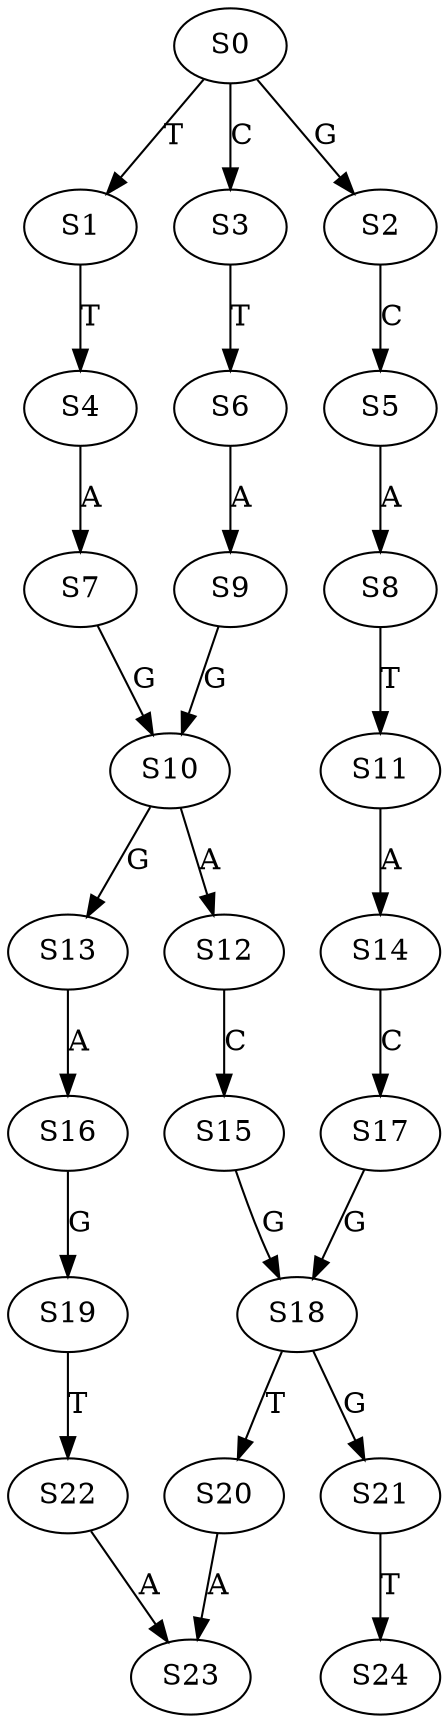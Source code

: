 strict digraph  {
	S0 -> S1 [ label = T ];
	S0 -> S2 [ label = G ];
	S0 -> S3 [ label = C ];
	S1 -> S4 [ label = T ];
	S2 -> S5 [ label = C ];
	S3 -> S6 [ label = T ];
	S4 -> S7 [ label = A ];
	S5 -> S8 [ label = A ];
	S6 -> S9 [ label = A ];
	S7 -> S10 [ label = G ];
	S8 -> S11 [ label = T ];
	S9 -> S10 [ label = G ];
	S10 -> S12 [ label = A ];
	S10 -> S13 [ label = G ];
	S11 -> S14 [ label = A ];
	S12 -> S15 [ label = C ];
	S13 -> S16 [ label = A ];
	S14 -> S17 [ label = C ];
	S15 -> S18 [ label = G ];
	S16 -> S19 [ label = G ];
	S17 -> S18 [ label = G ];
	S18 -> S20 [ label = T ];
	S18 -> S21 [ label = G ];
	S19 -> S22 [ label = T ];
	S20 -> S23 [ label = A ];
	S21 -> S24 [ label = T ];
	S22 -> S23 [ label = A ];
}
